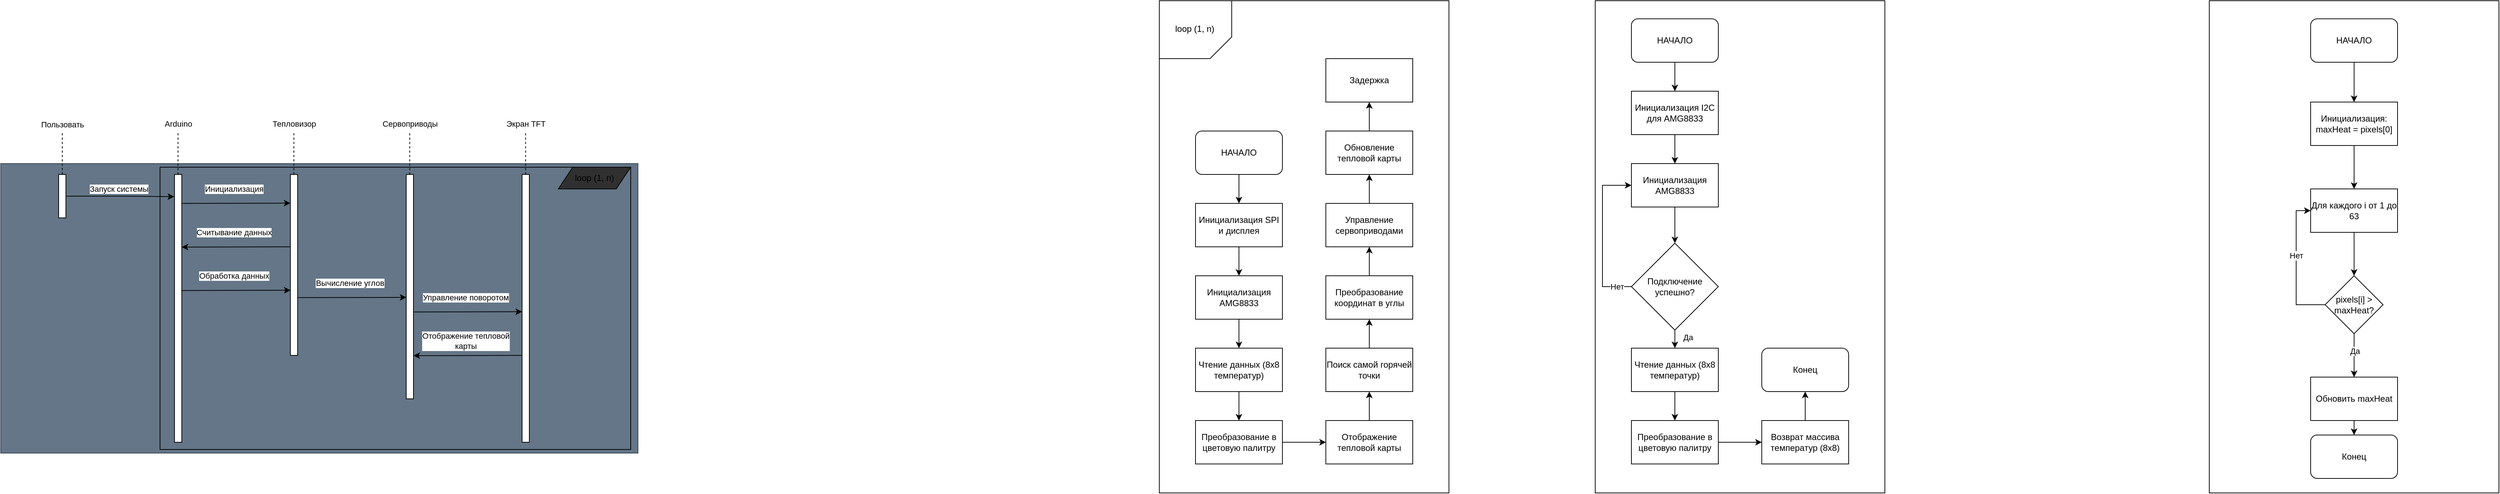<mxfile version="25.0.3">
  <diagram name="Страница — 1" id="wTVbVLARGpGQdvWJl2xj">
    <mxGraphModel dx="-1047" dy="818" grid="1" gridSize="10" guides="1" tooltips="1" connect="1" arrows="1" fold="1" page="1" pageScale="1" pageWidth="827" pageHeight="1169" math="0" shadow="0">
      <root>
        <mxCell id="0" />
        <mxCell id="1" parent="0" />
        <mxCell id="dgGVusEM3EoO9SasVwt4-94" value="" style="rounded=0;whiteSpace=wrap;html=1;" vertex="1" parent="1">
          <mxGeometry x="5810" y="360" width="400" height="680" as="geometry" />
        </mxCell>
        <mxCell id="dgGVusEM3EoO9SasVwt4-57" value="" style="rounded=0;whiteSpace=wrap;html=1;" vertex="1" parent="1">
          <mxGeometry x="4360" y="360" width="400" height="680" as="geometry" />
        </mxCell>
        <mxCell id="dgGVusEM3EoO9SasVwt4-1" value="" style="rounded=0;whiteSpace=wrap;html=1;fillColor=#647687;strokeColor=#314354;fontColor=#ffffff;" vertex="1" parent="1">
          <mxGeometry x="2760" y="585" width="880" height="400" as="geometry" />
        </mxCell>
        <mxCell id="dgGVusEM3EoO9SasVwt4-2" value="" style="rounded=0;whiteSpace=wrap;html=1;fillColor=#647687;strokeColor=#000000;fontColor=#ffffff;" vertex="1" parent="1">
          <mxGeometry x="2980" y="590" width="650" height="390" as="geometry" />
        </mxCell>
        <mxCell id="dgGVusEM3EoO9SasVwt4-3" value="" style="rounded=0;whiteSpace=wrap;html=1;" vertex="1" parent="1">
          <mxGeometry x="2840" y="600" width="10" height="60" as="geometry" />
        </mxCell>
        <mxCell id="dgGVusEM3EoO9SasVwt4-4" value="" style="rounded=0;whiteSpace=wrap;html=1;" vertex="1" parent="1">
          <mxGeometry x="3000" y="600" width="10" height="370" as="geometry" />
        </mxCell>
        <mxCell id="dgGVusEM3EoO9SasVwt4-5" value="" style="rounded=0;whiteSpace=wrap;html=1;" vertex="1" parent="1">
          <mxGeometry x="3160" y="600" width="10" height="250" as="geometry" />
        </mxCell>
        <mxCell id="dgGVusEM3EoO9SasVwt4-6" value="" style="rounded=0;whiteSpace=wrap;html=1;" vertex="1" parent="1">
          <mxGeometry x="3320" y="600" width="10" height="310" as="geometry" />
        </mxCell>
        <mxCell id="dgGVusEM3EoO9SasVwt4-7" value="" style="rounded=0;whiteSpace=wrap;html=1;" vertex="1" parent="1">
          <mxGeometry x="3480" y="600" width="10" height="370" as="geometry" />
        </mxCell>
        <mxCell id="dgGVusEM3EoO9SasVwt4-8" value="" style="endArrow=none;dashed=1;html=1;rounded=0;exitX=0.5;exitY=0;exitDx=0;exitDy=0;" edge="1" parent="1" source="dgGVusEM3EoO9SasVwt4-3">
          <mxGeometry width="50" height="50" relative="1" as="geometry">
            <mxPoint x="2860" y="640" as="sourcePoint" />
            <mxPoint x="2845" y="540" as="targetPoint" />
          </mxGeometry>
        </mxCell>
        <mxCell id="dgGVusEM3EoO9SasVwt4-9" value="Пользовать" style="edgeLabel;html=1;align=center;verticalAlign=middle;resizable=0;points=[];" vertex="1" connectable="0" parent="dgGVusEM3EoO9SasVwt4-8">
          <mxGeometry x="0.889" y="-1" relative="1" as="geometry">
            <mxPoint x="-1" y="-13" as="offset" />
          </mxGeometry>
        </mxCell>
        <mxCell id="dgGVusEM3EoO9SasVwt4-10" value="" style="endArrow=none;dashed=1;html=1;rounded=0;exitX=0.5;exitY=0;exitDx=0;exitDy=0;" edge="1" parent="1">
          <mxGeometry width="50" height="50" relative="1" as="geometry">
            <mxPoint x="3004.83" y="600" as="sourcePoint" />
            <mxPoint x="3004.83" y="540" as="targetPoint" />
          </mxGeometry>
        </mxCell>
        <mxCell id="dgGVusEM3EoO9SasVwt4-11" value="" style="endArrow=none;dashed=1;html=1;rounded=0;exitX=0.5;exitY=0;exitDx=0;exitDy=0;" edge="1" parent="1">
          <mxGeometry width="50" height="50" relative="1" as="geometry">
            <mxPoint x="3164.83" y="600" as="sourcePoint" />
            <mxPoint x="3164.83" y="540" as="targetPoint" />
          </mxGeometry>
        </mxCell>
        <mxCell id="dgGVusEM3EoO9SasVwt4-12" value="" style="endArrow=none;dashed=1;html=1;rounded=0;exitX=0.5;exitY=0;exitDx=0;exitDy=0;" edge="1" parent="1">
          <mxGeometry width="50" height="50" relative="1" as="geometry">
            <mxPoint x="3324.83" y="600" as="sourcePoint" />
            <mxPoint x="3324.83" y="540" as="targetPoint" />
          </mxGeometry>
        </mxCell>
        <mxCell id="dgGVusEM3EoO9SasVwt4-13" value="" style="endArrow=none;dashed=1;html=1;rounded=0;exitX=0.5;exitY=0;exitDx=0;exitDy=0;" edge="1" parent="1">
          <mxGeometry width="50" height="50" relative="1" as="geometry">
            <mxPoint x="3484.83" y="600" as="sourcePoint" />
            <mxPoint x="3484.83" y="540" as="targetPoint" />
          </mxGeometry>
        </mxCell>
        <mxCell id="dgGVusEM3EoO9SasVwt4-14" value="Arduino" style="edgeLabel;html=1;align=center;verticalAlign=middle;resizable=0;points=[];" vertex="1" connectable="0" parent="1">
          <mxGeometry x="3005" y="530.003" as="geometry" />
        </mxCell>
        <mxCell id="dgGVusEM3EoO9SasVwt4-15" value="Тепловизор" style="edgeLabel;html=1;align=center;verticalAlign=middle;resizable=0;points=[];" vertex="1" connectable="0" parent="1">
          <mxGeometry x="3165" y="530.003" as="geometry" />
        </mxCell>
        <mxCell id="dgGVusEM3EoO9SasVwt4-16" value="Сервоприводы" style="edgeLabel;html=1;align=center;verticalAlign=middle;resizable=0;points=[];" vertex="1" connectable="0" parent="1">
          <mxGeometry x="3325" y="530.003" as="geometry" />
        </mxCell>
        <mxCell id="dgGVusEM3EoO9SasVwt4-17" value="Экран TFT" style="edgeLabel;html=1;align=center;verticalAlign=middle;resizable=0;points=[];" vertex="1" connectable="0" parent="1">
          <mxGeometry x="3485" y="530.003" as="geometry" />
        </mxCell>
        <mxCell id="dgGVusEM3EoO9SasVwt4-18" style="edgeStyle=orthogonalEdgeStyle;rounded=0;orthogonalLoop=1;jettySize=auto;html=1;entryX=-0.047;entryY=0.083;entryDx=0;entryDy=0;entryPerimeter=0;" edge="1" parent="1" source="dgGVusEM3EoO9SasVwt4-3" target="dgGVusEM3EoO9SasVwt4-4">
          <mxGeometry relative="1" as="geometry" />
        </mxCell>
        <mxCell id="dgGVusEM3EoO9SasVwt4-19" value="Запуск системы" style="edgeLabel;html=1;align=center;verticalAlign=middle;resizable=0;points=[];" vertex="1" connectable="0" parent="dgGVusEM3EoO9SasVwt4-18">
          <mxGeometry x="-0.033" relative="1" as="geometry">
            <mxPoint y="-10" as="offset" />
          </mxGeometry>
        </mxCell>
        <mxCell id="dgGVusEM3EoO9SasVwt4-20" value="" style="endArrow=classic;html=1;rounded=0;exitX=0.98;exitY=0.082;exitDx=0;exitDy=0;exitPerimeter=0;entryX=0;entryY=0.5;entryDx=0;entryDy=0;" edge="1" parent="1">
          <mxGeometry width="50" height="50" relative="1" as="geometry">
            <mxPoint x="3009.8" y="640" as="sourcePoint" />
            <mxPoint x="3160" y="639.66" as="targetPoint" />
          </mxGeometry>
        </mxCell>
        <mxCell id="dgGVusEM3EoO9SasVwt4-21" value="Инициализация" style="edgeLabel;html=1;align=center;verticalAlign=middle;resizable=0;points=[];" vertex="1" connectable="0" parent="dgGVusEM3EoO9SasVwt4-20">
          <mxGeometry x="-0.048" y="1" relative="1" as="geometry">
            <mxPoint y="-19" as="offset" />
          </mxGeometry>
        </mxCell>
        <mxCell id="dgGVusEM3EoO9SasVwt4-22" value="" style="endArrow=none;html=1;rounded=0;exitX=0.98;exitY=0.082;exitDx=0;exitDy=0;exitPerimeter=0;entryX=0;entryY=0.5;entryDx=0;entryDy=0;endFill=0;startArrow=classic;startFill=1;" edge="1" parent="1">
          <mxGeometry width="50" height="50" relative="1" as="geometry">
            <mxPoint x="3010" y="700.34" as="sourcePoint" />
            <mxPoint x="3160.2" y="700" as="targetPoint" />
          </mxGeometry>
        </mxCell>
        <mxCell id="dgGVusEM3EoO9SasVwt4-23" value="Считывание данных" style="edgeLabel;html=1;align=center;verticalAlign=middle;resizable=0;points=[];" vertex="1" connectable="0" parent="dgGVusEM3EoO9SasVwt4-22">
          <mxGeometry x="-0.048" y="1" relative="1" as="geometry">
            <mxPoint y="-19" as="offset" />
          </mxGeometry>
        </mxCell>
        <mxCell id="dgGVusEM3EoO9SasVwt4-24" value="" style="endArrow=classic;html=1;rounded=0;exitX=0.98;exitY=0.082;exitDx=0;exitDy=0;exitPerimeter=0;entryX=0;entryY=0.5;entryDx=0;entryDy=0;endFill=1;startArrow=none;startFill=0;" edge="1" parent="1">
          <mxGeometry width="50" height="50" relative="1" as="geometry">
            <mxPoint x="3010" y="760.34" as="sourcePoint" />
            <mxPoint x="3160.2" y="760" as="targetPoint" />
          </mxGeometry>
        </mxCell>
        <mxCell id="dgGVusEM3EoO9SasVwt4-25" value="Обработка данных" style="edgeLabel;html=1;align=center;verticalAlign=middle;resizable=0;points=[];" vertex="1" connectable="0" parent="dgGVusEM3EoO9SasVwt4-24">
          <mxGeometry x="-0.048" y="1" relative="1" as="geometry">
            <mxPoint y="-19" as="offset" />
          </mxGeometry>
        </mxCell>
        <mxCell id="dgGVusEM3EoO9SasVwt4-26" value="" style="endArrow=classic;html=1;rounded=0;exitX=0.98;exitY=0.082;exitDx=0;exitDy=0;exitPerimeter=0;entryX=0;entryY=0.5;entryDx=0;entryDy=0;endFill=1;startArrow=none;startFill=0;" edge="1" parent="1">
          <mxGeometry width="50" height="50" relative="1" as="geometry">
            <mxPoint x="3170" y="770.17" as="sourcePoint" />
            <mxPoint x="3320.2" y="769.83" as="targetPoint" />
          </mxGeometry>
        </mxCell>
        <mxCell id="dgGVusEM3EoO9SasVwt4-27" value="Вычисление углов" style="edgeLabel;html=1;align=center;verticalAlign=middle;resizable=0;points=[];" vertex="1" connectable="0" parent="dgGVusEM3EoO9SasVwt4-26">
          <mxGeometry x="-0.048" y="1" relative="1" as="geometry">
            <mxPoint y="-19" as="offset" />
          </mxGeometry>
        </mxCell>
        <mxCell id="dgGVusEM3EoO9SasVwt4-28" value="" style="endArrow=classic;html=1;rounded=0;exitX=0.98;exitY=0.082;exitDx=0;exitDy=0;exitPerimeter=0;entryX=0;entryY=0.5;entryDx=0;entryDy=0;endFill=1;startArrow=none;startFill=0;" edge="1" parent="1">
          <mxGeometry width="50" height="50" relative="1" as="geometry">
            <mxPoint x="3329.8" y="790" as="sourcePoint" />
            <mxPoint x="3480" y="789.66" as="targetPoint" />
          </mxGeometry>
        </mxCell>
        <mxCell id="dgGVusEM3EoO9SasVwt4-29" value="Управление поворотом" style="edgeLabel;html=1;align=center;verticalAlign=middle;resizable=0;points=[];" vertex="1" connectable="0" parent="dgGVusEM3EoO9SasVwt4-28">
          <mxGeometry x="-0.048" y="1" relative="1" as="geometry">
            <mxPoint y="-19" as="offset" />
          </mxGeometry>
        </mxCell>
        <mxCell id="dgGVusEM3EoO9SasVwt4-30" value="" style="endArrow=none;html=1;rounded=0;exitX=0.98;exitY=0.082;exitDx=0;exitDy=0;exitPerimeter=0;entryX=0;entryY=0.5;entryDx=0;entryDy=0;endFill=0;startArrow=classic;startFill=1;" edge="1" parent="1">
          <mxGeometry width="50" height="50" relative="1" as="geometry">
            <mxPoint x="3330" y="850.34" as="sourcePoint" />
            <mxPoint x="3480.2" y="850" as="targetPoint" />
          </mxGeometry>
        </mxCell>
        <mxCell id="dgGVusEM3EoO9SasVwt4-31" value="Отображение тепловой&lt;div&gt;карты&lt;/div&gt;" style="edgeLabel;html=1;align=center;verticalAlign=middle;resizable=0;points=[];" vertex="1" connectable="0" parent="dgGVusEM3EoO9SasVwt4-30">
          <mxGeometry x="-0.048" y="1" relative="1" as="geometry">
            <mxPoint y="-19" as="offset" />
          </mxGeometry>
        </mxCell>
        <mxCell id="dgGVusEM3EoO9SasVwt4-32" value="loop (1, n)" style="shape=parallelogram;perimeter=parallelogramPerimeter;whiteSpace=wrap;html=1;fixedSize=1;fillColor=#303030;flipH=0;flipV=0;" vertex="1" parent="1">
          <mxGeometry x="3530" y="590" width="100" height="30" as="geometry" />
        </mxCell>
        <mxCell id="dgGVusEM3EoO9SasVwt4-45" style="edgeStyle=orthogonalEdgeStyle;rounded=0;orthogonalLoop=1;jettySize=auto;html=1;" edge="1" parent="1" source="dgGVusEM3EoO9SasVwt4-33" target="dgGVusEM3EoO9SasVwt4-34">
          <mxGeometry relative="1" as="geometry" />
        </mxCell>
        <mxCell id="dgGVusEM3EoO9SasVwt4-33" value="НАЧАЛО" style="rounded=1;whiteSpace=wrap;html=1;" vertex="1" parent="1">
          <mxGeometry x="4410" y="540" width="120" height="60" as="geometry" />
        </mxCell>
        <mxCell id="dgGVusEM3EoO9SasVwt4-46" style="edgeStyle=orthogonalEdgeStyle;rounded=0;orthogonalLoop=1;jettySize=auto;html=1;" edge="1" parent="1" source="dgGVusEM3EoO9SasVwt4-34" target="dgGVusEM3EoO9SasVwt4-35">
          <mxGeometry relative="1" as="geometry" />
        </mxCell>
        <mxCell id="dgGVusEM3EoO9SasVwt4-34" value="Инициализация SPI и дисплея" style="rounded=0;whiteSpace=wrap;html=1;" vertex="1" parent="1">
          <mxGeometry x="4410" y="640" width="120" height="60" as="geometry" />
        </mxCell>
        <mxCell id="dgGVusEM3EoO9SasVwt4-47" style="edgeStyle=orthogonalEdgeStyle;rounded=0;orthogonalLoop=1;jettySize=auto;html=1;" edge="1" parent="1" source="dgGVusEM3EoO9SasVwt4-35" target="dgGVusEM3EoO9SasVwt4-36">
          <mxGeometry relative="1" as="geometry" />
        </mxCell>
        <mxCell id="dgGVusEM3EoO9SasVwt4-35" value="Инициализация AMG8833" style="rounded=0;whiteSpace=wrap;html=1;" vertex="1" parent="1">
          <mxGeometry x="4410" y="740" width="120" height="60" as="geometry" />
        </mxCell>
        <mxCell id="dgGVusEM3EoO9SasVwt4-48" style="edgeStyle=orthogonalEdgeStyle;rounded=0;orthogonalLoop=1;jettySize=auto;html=1;" edge="1" parent="1" source="dgGVusEM3EoO9SasVwt4-36" target="dgGVusEM3EoO9SasVwt4-37">
          <mxGeometry relative="1" as="geometry" />
        </mxCell>
        <mxCell id="dgGVusEM3EoO9SasVwt4-36" value="Чтение данных (8x8 температур)" style="rounded=0;whiteSpace=wrap;html=1;" vertex="1" parent="1">
          <mxGeometry x="4410" y="840" width="120" height="60" as="geometry" />
        </mxCell>
        <mxCell id="dgGVusEM3EoO9SasVwt4-49" style="edgeStyle=orthogonalEdgeStyle;rounded=0;orthogonalLoop=1;jettySize=auto;html=1;" edge="1" parent="1" source="dgGVusEM3EoO9SasVwt4-37" target="dgGVusEM3EoO9SasVwt4-38">
          <mxGeometry relative="1" as="geometry" />
        </mxCell>
        <mxCell id="dgGVusEM3EoO9SasVwt4-37" value="Преобразование в цветовую палитру" style="rounded=0;whiteSpace=wrap;html=1;" vertex="1" parent="1">
          <mxGeometry x="4410" y="940" width="120" height="60" as="geometry" />
        </mxCell>
        <mxCell id="dgGVusEM3EoO9SasVwt4-50" style="edgeStyle=orthogonalEdgeStyle;rounded=0;orthogonalLoop=1;jettySize=auto;html=1;" edge="1" parent="1" source="dgGVusEM3EoO9SasVwt4-38" target="dgGVusEM3EoO9SasVwt4-39">
          <mxGeometry relative="1" as="geometry" />
        </mxCell>
        <mxCell id="dgGVusEM3EoO9SasVwt4-38" value="Отображение тепловой карты" style="rounded=0;whiteSpace=wrap;html=1;" vertex="1" parent="1">
          <mxGeometry x="4590" y="940" width="120" height="60" as="geometry" />
        </mxCell>
        <mxCell id="dgGVusEM3EoO9SasVwt4-51" style="edgeStyle=orthogonalEdgeStyle;rounded=0;orthogonalLoop=1;jettySize=auto;html=1;" edge="1" parent="1" source="dgGVusEM3EoO9SasVwt4-39" target="dgGVusEM3EoO9SasVwt4-40">
          <mxGeometry relative="1" as="geometry" />
        </mxCell>
        <mxCell id="dgGVusEM3EoO9SasVwt4-39" value="Поиск самой горячей точки" style="rounded=0;whiteSpace=wrap;html=1;" vertex="1" parent="1">
          <mxGeometry x="4590" y="840" width="120" height="60" as="geometry" />
        </mxCell>
        <mxCell id="dgGVusEM3EoO9SasVwt4-52" style="edgeStyle=orthogonalEdgeStyle;rounded=0;orthogonalLoop=1;jettySize=auto;html=1;" edge="1" parent="1" source="dgGVusEM3EoO9SasVwt4-40" target="dgGVusEM3EoO9SasVwt4-41">
          <mxGeometry relative="1" as="geometry" />
        </mxCell>
        <mxCell id="dgGVusEM3EoO9SasVwt4-40" value="Преобразование координат в углы" style="rounded=0;whiteSpace=wrap;html=1;" vertex="1" parent="1">
          <mxGeometry x="4590" y="740" width="120" height="60" as="geometry" />
        </mxCell>
        <mxCell id="dgGVusEM3EoO9SasVwt4-53" style="edgeStyle=orthogonalEdgeStyle;rounded=0;orthogonalLoop=1;jettySize=auto;html=1;" edge="1" parent="1" source="dgGVusEM3EoO9SasVwt4-41" target="dgGVusEM3EoO9SasVwt4-42">
          <mxGeometry relative="1" as="geometry" />
        </mxCell>
        <mxCell id="dgGVusEM3EoO9SasVwt4-41" value="Управление сервоприводами" style="rounded=0;whiteSpace=wrap;html=1;" vertex="1" parent="1">
          <mxGeometry x="4590" y="640" width="120" height="60" as="geometry" />
        </mxCell>
        <mxCell id="dgGVusEM3EoO9SasVwt4-54" style="edgeStyle=orthogonalEdgeStyle;rounded=0;orthogonalLoop=1;jettySize=auto;html=1;" edge="1" parent="1" source="dgGVusEM3EoO9SasVwt4-42" target="dgGVusEM3EoO9SasVwt4-44">
          <mxGeometry relative="1" as="geometry" />
        </mxCell>
        <mxCell id="dgGVusEM3EoO9SasVwt4-42" value="Обновление тепловой карты" style="rounded=0;whiteSpace=wrap;html=1;" vertex="1" parent="1">
          <mxGeometry x="4590" y="540" width="120" height="60" as="geometry" />
        </mxCell>
        <mxCell id="dgGVusEM3EoO9SasVwt4-44" value="Задержка" style="rounded=0;whiteSpace=wrap;html=1;" vertex="1" parent="1">
          <mxGeometry x="4590" y="440" width="120" height="60" as="geometry" />
        </mxCell>
        <mxCell id="dgGVusEM3EoO9SasVwt4-58" value="" style="shape=card;whiteSpace=wrap;html=1;rotation=-90;flipH=0;flipV=1;" vertex="1" parent="1">
          <mxGeometry x="4370" y="350" width="80" height="100" as="geometry" />
        </mxCell>
        <mxCell id="dgGVusEM3EoO9SasVwt4-59" value="&lt;span style=&quot;color: rgb(0, 0, 0); font-family: Helvetica; font-size: 12px; font-style: normal; font-variant-ligatures: normal; font-variant-caps: normal; font-weight: 400; letter-spacing: normal; orphans: 2; text-align: center; text-indent: 0px; text-transform: none; widows: 2; word-spacing: 0px; -webkit-text-stroke-width: 0px; white-space: normal; background-color: rgb(251, 251, 251); text-decoration-thickness: initial; text-decoration-style: initial; text-decoration-color: initial; display: inline !important; float: none;&quot;&gt;loop (1, n)&lt;/span&gt;" style="text;whiteSpace=wrap;html=1;" vertex="1" parent="1">
          <mxGeometry x="4380" y="385" width="60" height="30" as="geometry" />
        </mxCell>
        <mxCell id="dgGVusEM3EoO9SasVwt4-60" value="" style="rounded=0;whiteSpace=wrap;html=1;" vertex="1" parent="1">
          <mxGeometry x="4962" y="360" width="400" height="680" as="geometry" />
        </mxCell>
        <mxCell id="dgGVusEM3EoO9SasVwt4-61" style="edgeStyle=orthogonalEdgeStyle;rounded=0;orthogonalLoop=1;jettySize=auto;html=1;" edge="1" parent="1" source="dgGVusEM3EoO9SasVwt4-62" target="dgGVusEM3EoO9SasVwt4-64">
          <mxGeometry relative="1" as="geometry" />
        </mxCell>
        <mxCell id="dgGVusEM3EoO9SasVwt4-62" value="НАЧАЛО" style="rounded=1;whiteSpace=wrap;html=1;" vertex="1" parent="1">
          <mxGeometry x="5012" y="385" width="120" height="60" as="geometry" />
        </mxCell>
        <mxCell id="dgGVusEM3EoO9SasVwt4-63" style="edgeStyle=orthogonalEdgeStyle;rounded=0;orthogonalLoop=1;jettySize=auto;html=1;" edge="1" parent="1" source="dgGVusEM3EoO9SasVwt4-64" target="dgGVusEM3EoO9SasVwt4-66">
          <mxGeometry relative="1" as="geometry" />
        </mxCell>
        <mxCell id="dgGVusEM3EoO9SasVwt4-64" value="Инициализация I2C для AMG8833" style="rounded=0;whiteSpace=wrap;html=1;" vertex="1" parent="1">
          <mxGeometry x="5012" y="485" width="120" height="60" as="geometry" />
        </mxCell>
        <mxCell id="dgGVusEM3EoO9SasVwt4-85" style="edgeStyle=orthogonalEdgeStyle;rounded=0;orthogonalLoop=1;jettySize=auto;html=1;" edge="1" parent="1" source="dgGVusEM3EoO9SasVwt4-66" target="dgGVusEM3EoO9SasVwt4-84">
          <mxGeometry relative="1" as="geometry" />
        </mxCell>
        <mxCell id="dgGVusEM3EoO9SasVwt4-66" value="Инициализация AMG8833" style="rounded=0;whiteSpace=wrap;html=1;" vertex="1" parent="1">
          <mxGeometry x="5012" y="585" width="120" height="60" as="geometry" />
        </mxCell>
        <mxCell id="dgGVusEM3EoO9SasVwt4-67" style="edgeStyle=orthogonalEdgeStyle;rounded=0;orthogonalLoop=1;jettySize=auto;html=1;" edge="1" parent="1" source="dgGVusEM3EoO9SasVwt4-68" target="dgGVusEM3EoO9SasVwt4-70">
          <mxGeometry relative="1" as="geometry" />
        </mxCell>
        <mxCell id="dgGVusEM3EoO9SasVwt4-68" value="Чтение данных (8x8 температур)" style="rounded=0;whiteSpace=wrap;html=1;" vertex="1" parent="1">
          <mxGeometry x="5012" y="840" width="120" height="60" as="geometry" />
        </mxCell>
        <mxCell id="dgGVusEM3EoO9SasVwt4-69" style="edgeStyle=orthogonalEdgeStyle;rounded=0;orthogonalLoop=1;jettySize=auto;html=1;" edge="1" parent="1" source="dgGVusEM3EoO9SasVwt4-70" target="dgGVusEM3EoO9SasVwt4-72">
          <mxGeometry relative="1" as="geometry" />
        </mxCell>
        <mxCell id="dgGVusEM3EoO9SasVwt4-70" value="Преобразование в цветовую палитру" style="rounded=0;whiteSpace=wrap;html=1;" vertex="1" parent="1">
          <mxGeometry x="5012" y="940" width="120" height="60" as="geometry" />
        </mxCell>
        <mxCell id="dgGVusEM3EoO9SasVwt4-71" style="edgeStyle=orthogonalEdgeStyle;rounded=0;orthogonalLoop=1;jettySize=auto;html=1;" edge="1" parent="1" source="dgGVusEM3EoO9SasVwt4-72">
          <mxGeometry relative="1" as="geometry">
            <mxPoint x="5252" y="900" as="targetPoint" />
          </mxGeometry>
        </mxCell>
        <mxCell id="dgGVusEM3EoO9SasVwt4-72" value="Возврат массива температур (8x8)" style="rounded=0;whiteSpace=wrap;html=1;" vertex="1" parent="1">
          <mxGeometry x="5192" y="940" width="120" height="60" as="geometry" />
        </mxCell>
        <mxCell id="dgGVusEM3EoO9SasVwt4-86" style="edgeStyle=orthogonalEdgeStyle;rounded=0;orthogonalLoop=1;jettySize=auto;html=1;entryX=0;entryY=0.5;entryDx=0;entryDy=0;" edge="1" parent="1" source="dgGVusEM3EoO9SasVwt4-84" target="dgGVusEM3EoO9SasVwt4-66">
          <mxGeometry relative="1" as="geometry">
            <Array as="points">
              <mxPoint x="4972" y="755" />
              <mxPoint x="4972" y="615" />
            </Array>
          </mxGeometry>
        </mxCell>
        <mxCell id="dgGVusEM3EoO9SasVwt4-87" value="Нет" style="edgeLabel;html=1;align=center;verticalAlign=middle;resizable=0;points=[];" vertex="1" connectable="0" parent="dgGVusEM3EoO9SasVwt4-86">
          <mxGeometry x="-0.812" relative="1" as="geometry">
            <mxPoint as="offset" />
          </mxGeometry>
        </mxCell>
        <mxCell id="dgGVusEM3EoO9SasVwt4-88" style="edgeStyle=orthogonalEdgeStyle;rounded=0;orthogonalLoop=1;jettySize=auto;html=1;" edge="1" parent="1" source="dgGVusEM3EoO9SasVwt4-84" target="dgGVusEM3EoO9SasVwt4-68">
          <mxGeometry relative="1" as="geometry" />
        </mxCell>
        <mxCell id="dgGVusEM3EoO9SasVwt4-89" value="Да" style="edgeLabel;html=1;align=center;verticalAlign=middle;resizable=0;points=[];" vertex="1" connectable="0" parent="dgGVusEM3EoO9SasVwt4-88">
          <mxGeometry x="0.43" relative="1" as="geometry">
            <mxPoint x="18" as="offset" />
          </mxGeometry>
        </mxCell>
        <mxCell id="dgGVusEM3EoO9SasVwt4-84" value="Подключение&lt;div&gt;успешно?&lt;/div&gt;" style="rhombus;whiteSpace=wrap;html=1;" vertex="1" parent="1">
          <mxGeometry x="5012" y="695" width="120" height="120" as="geometry" />
        </mxCell>
        <mxCell id="dgGVusEM3EoO9SasVwt4-90" value="Конец" style="rounded=1;whiteSpace=wrap;html=1;" vertex="1" parent="1">
          <mxGeometry x="5192" y="840" width="120" height="60" as="geometry" />
        </mxCell>
        <mxCell id="dgGVusEM3EoO9SasVwt4-111" style="edgeStyle=orthogonalEdgeStyle;rounded=0;orthogonalLoop=1;jettySize=auto;html=1;" edge="1" parent="1" source="dgGVusEM3EoO9SasVwt4-91" target="dgGVusEM3EoO9SasVwt4-92">
          <mxGeometry relative="1" as="geometry" />
        </mxCell>
        <mxCell id="dgGVusEM3EoO9SasVwt4-91" value="НАЧАЛО" style="rounded=1;whiteSpace=wrap;html=1;" vertex="1" parent="1">
          <mxGeometry x="5950" y="385" width="120" height="60" as="geometry" />
        </mxCell>
        <mxCell id="dgGVusEM3EoO9SasVwt4-110" style="edgeStyle=orthogonalEdgeStyle;rounded=0;orthogonalLoop=1;jettySize=auto;html=1;" edge="1" parent="1" source="dgGVusEM3EoO9SasVwt4-92" target="dgGVusEM3EoO9SasVwt4-93">
          <mxGeometry relative="1" as="geometry" />
        </mxCell>
        <mxCell id="dgGVusEM3EoO9SasVwt4-92" value="Инициализация: maxHeat = pixels[0]" style="rounded=0;whiteSpace=wrap;html=1;" vertex="1" parent="1">
          <mxGeometry x="5950" y="500" width="120" height="60" as="geometry" />
        </mxCell>
        <mxCell id="dgGVusEM3EoO9SasVwt4-104" style="edgeStyle=orthogonalEdgeStyle;rounded=0;orthogonalLoop=1;jettySize=auto;html=1;" edge="1" parent="1" source="dgGVusEM3EoO9SasVwt4-93" target="dgGVusEM3EoO9SasVwt4-101">
          <mxGeometry relative="1" as="geometry" />
        </mxCell>
        <mxCell id="dgGVusEM3EoO9SasVwt4-93" value="Для каждого i от 1 до 63" style="rounded=0;whiteSpace=wrap;html=1;" vertex="1" parent="1">
          <mxGeometry x="5950" y="620" width="120" height="60" as="geometry" />
        </mxCell>
        <mxCell id="dgGVusEM3EoO9SasVwt4-103" style="edgeStyle=orthogonalEdgeStyle;rounded=0;orthogonalLoop=1;jettySize=auto;html=1;entryX=0;entryY=0.5;entryDx=0;entryDy=0;" edge="1" parent="1" source="dgGVusEM3EoO9SasVwt4-101" target="dgGVusEM3EoO9SasVwt4-93">
          <mxGeometry relative="1" as="geometry">
            <Array as="points">
              <mxPoint x="5930" y="780" />
              <mxPoint x="5930" y="650" />
            </Array>
          </mxGeometry>
        </mxCell>
        <mxCell id="dgGVusEM3EoO9SasVwt4-109" value="Нет" style="edgeLabel;html=1;align=center;verticalAlign=middle;resizable=0;points=[];" vertex="1" connectable="0" parent="dgGVusEM3EoO9SasVwt4-103">
          <mxGeometry x="0.139" relative="1" as="geometry">
            <mxPoint as="offset" />
          </mxGeometry>
        </mxCell>
        <mxCell id="dgGVusEM3EoO9SasVwt4-105" style="edgeStyle=orthogonalEdgeStyle;rounded=0;orthogonalLoop=1;jettySize=auto;html=1;" edge="1" parent="1" source="dgGVusEM3EoO9SasVwt4-101" target="dgGVusEM3EoO9SasVwt4-102">
          <mxGeometry relative="1" as="geometry" />
        </mxCell>
        <mxCell id="dgGVusEM3EoO9SasVwt4-108" value="Да" style="edgeLabel;html=1;align=center;verticalAlign=middle;resizable=0;points=[];" vertex="1" connectable="0" parent="dgGVusEM3EoO9SasVwt4-105">
          <mxGeometry x="-0.224" y="1" relative="1" as="geometry">
            <mxPoint as="offset" />
          </mxGeometry>
        </mxCell>
        <mxCell id="dgGVusEM3EoO9SasVwt4-101" value="pixels[i] &amp;gt; maxHeat?" style="rhombus;whiteSpace=wrap;html=1;" vertex="1" parent="1">
          <mxGeometry x="5970" y="740" width="80" height="80" as="geometry" />
        </mxCell>
        <mxCell id="dgGVusEM3EoO9SasVwt4-107" style="edgeStyle=orthogonalEdgeStyle;rounded=0;orthogonalLoop=1;jettySize=auto;html=1;" edge="1" parent="1" source="dgGVusEM3EoO9SasVwt4-102" target="dgGVusEM3EoO9SasVwt4-106">
          <mxGeometry relative="1" as="geometry" />
        </mxCell>
        <mxCell id="dgGVusEM3EoO9SasVwt4-102" value="Обновить maxHeat" style="rounded=0;whiteSpace=wrap;html=1;" vertex="1" parent="1">
          <mxGeometry x="5950" y="880" width="120" height="60" as="geometry" />
        </mxCell>
        <mxCell id="dgGVusEM3EoO9SasVwt4-106" value="Конец" style="rounded=1;whiteSpace=wrap;html=1;" vertex="1" parent="1">
          <mxGeometry x="5950" y="960" width="120" height="60" as="geometry" />
        </mxCell>
      </root>
    </mxGraphModel>
  </diagram>
</mxfile>

